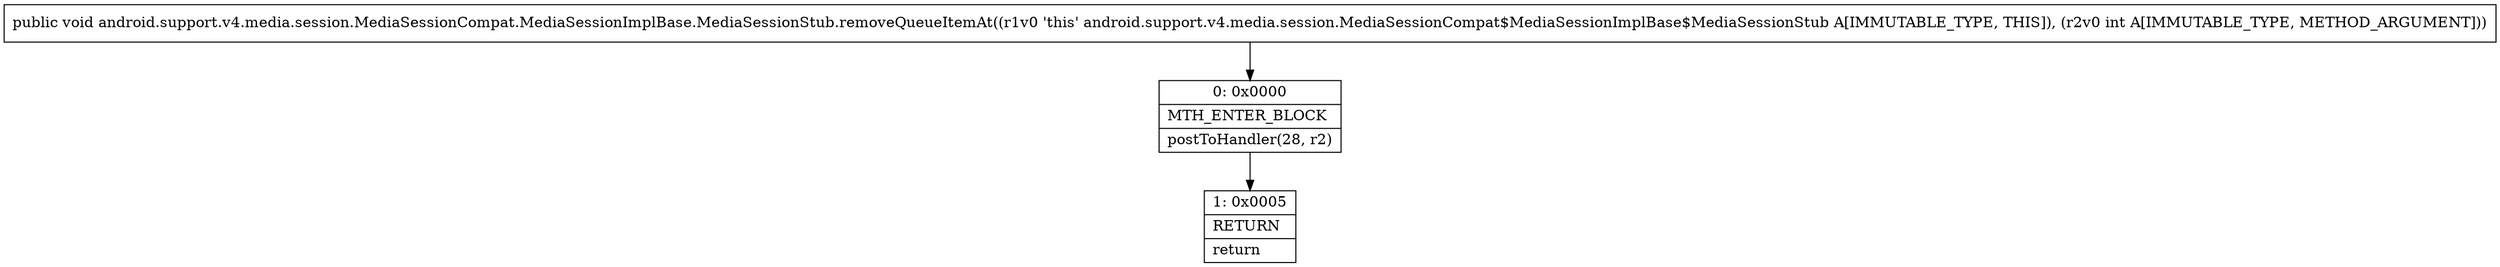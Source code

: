 digraph "CFG forandroid.support.v4.media.session.MediaSessionCompat.MediaSessionImplBase.MediaSessionStub.removeQueueItemAt(I)V" {
Node_0 [shape=record,label="{0\:\ 0x0000|MTH_ENTER_BLOCK\l|postToHandler(28, r2)\l}"];
Node_1 [shape=record,label="{1\:\ 0x0005|RETURN\l|return\l}"];
MethodNode[shape=record,label="{public void android.support.v4.media.session.MediaSessionCompat.MediaSessionImplBase.MediaSessionStub.removeQueueItemAt((r1v0 'this' android.support.v4.media.session.MediaSessionCompat$MediaSessionImplBase$MediaSessionStub A[IMMUTABLE_TYPE, THIS]), (r2v0 int A[IMMUTABLE_TYPE, METHOD_ARGUMENT])) }"];
MethodNode -> Node_0;
Node_0 -> Node_1;
}

